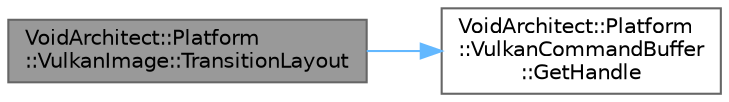 digraph "VoidArchitect::Platform::VulkanImage::TransitionLayout"
{
 // LATEX_PDF_SIZE
  bgcolor="transparent";
  edge [fontname=Helvetica,fontsize=10,labelfontname=Helvetica,labelfontsize=10];
  node [fontname=Helvetica,fontsize=10,shape=box,height=0.2,width=0.4];
  rankdir="LR";
  Node1 [id="Node000001",label="VoidArchitect::Platform\l::VulkanImage::TransitionLayout",height=0.2,width=0.4,color="gray40", fillcolor="grey60", style="filled", fontcolor="black",tooltip=" "];
  Node1 -> Node2 [id="edge1_Node000001_Node000002",color="steelblue1",style="solid",tooltip=" "];
  Node2 [id="Node000002",label="VoidArchitect::Platform\l::VulkanCommandBuffer\l::GetHandle",height=0.2,width=0.4,color="grey40", fillcolor="white", style="filled",URL="$class_void_architect_1_1_platform_1_1_vulkan_command_buffer.html#a4a832c47d322fdbbf388a1e1031d8e72",tooltip=" "];
}

